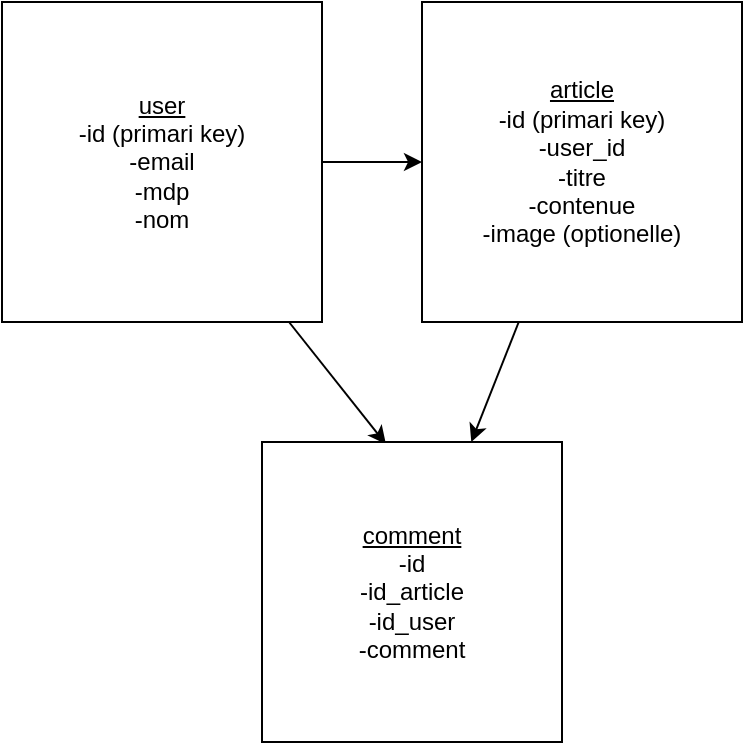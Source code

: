 <mxfile>
    <diagram id="5UnLnaxESgJtwuNQDX4r" name="Page-1">
        <mxGraphModel dx="897" dy="459" grid="1" gridSize="10" guides="1" tooltips="1" connect="1" arrows="1" fold="1" page="1" pageScale="1" pageWidth="827" pageHeight="1169" math="0" shadow="0">
            <root>
                <mxCell id="0"/>
                <mxCell id="1" parent="0"/>
                <mxCell id="6" style="edgeStyle=none;html=1;entryX=0.413;entryY=0.007;entryDx=0;entryDy=0;entryPerimeter=0;" edge="1" parent="1" source="2" target="4">
                    <mxGeometry relative="1" as="geometry"/>
                </mxCell>
                <mxCell id="8" style="edgeStyle=none;html=1;" edge="1" parent="1" source="2" target="3">
                    <mxGeometry relative="1" as="geometry"/>
                </mxCell>
                <mxCell id="2" value="&lt;u&gt;user&lt;/u&gt;&lt;br&gt;-id (primari key)&lt;br&gt;-email&lt;br&gt;-mdp&lt;br&gt;-nom" style="whiteSpace=wrap;html=1;aspect=fixed;" vertex="1" parent="1">
                    <mxGeometry x="10" y="10" width="160" height="160" as="geometry"/>
                </mxCell>
                <mxCell id="7" style="edgeStyle=none;html=1;" edge="1" parent="1" source="3" target="4">
                    <mxGeometry relative="1" as="geometry"/>
                </mxCell>
                <mxCell id="3" value="&lt;u&gt;article&lt;/u&gt;&lt;br&gt;-id (primari key)&lt;br&gt;-user_id&lt;br&gt;-titre&lt;br&gt;-contenue&lt;br&gt;-image (optionelle)" style="whiteSpace=wrap;html=1;aspect=fixed;" vertex="1" parent="1">
                    <mxGeometry x="220" y="10" width="160" height="160" as="geometry"/>
                </mxCell>
                <mxCell id="4" value="&lt;u&gt;comment&lt;/u&gt;&lt;br&gt;-id&lt;br&gt;-id_article&lt;br&gt;-id_user&lt;br&gt;-comment" style="whiteSpace=wrap;html=1;aspect=fixed;" vertex="1" parent="1">
                    <mxGeometry x="140" y="230" width="150" height="150" as="geometry"/>
                </mxCell>
            </root>
        </mxGraphModel>
    </diagram>
</mxfile>